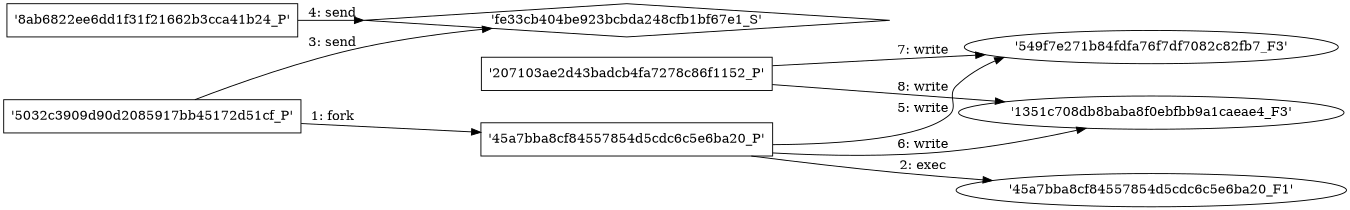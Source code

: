 digraph "D:\Learning\Paper\apt\基于CTI的攻击预警\Dataset\攻击图\ASGfromALLCTI\Cyber Security Week in Review (Feb. 1).dot" {
rankdir="LR"
size="9"
fixedsize="false"
splines="true"
nodesep=0.3
ranksep=0
fontsize=10
overlap="scalexy"
engine= "neato"
	"'5032c3909d90d2085917bb45172d51cf_P'" [node_type=Process shape=box]
	"'45a7bba8cf84557854d5cdc6c5e6ba20_P'" [node_type=Process shape=box]
	"'5032c3909d90d2085917bb45172d51cf_P'" -> "'45a7bba8cf84557854d5cdc6c5e6ba20_P'" [label="1: fork"]
	"'45a7bba8cf84557854d5cdc6c5e6ba20_P'" [node_type=Process shape=box]
	"'45a7bba8cf84557854d5cdc6c5e6ba20_F1'" [node_type=File shape=ellipse]
	"'45a7bba8cf84557854d5cdc6c5e6ba20_P'" -> "'45a7bba8cf84557854d5cdc6c5e6ba20_F1'" [label="2: exec"]
	"'fe33cb404be923bcbda248cfb1bf67e1_S'" [node_type=Socket shape=diamond]
	"'5032c3909d90d2085917bb45172d51cf_P'" [node_type=Process shape=box]
	"'5032c3909d90d2085917bb45172d51cf_P'" -> "'fe33cb404be923bcbda248cfb1bf67e1_S'" [label="3: send"]
	"'fe33cb404be923bcbda248cfb1bf67e1_S'" [node_type=Socket shape=diamond]
	"'8ab6822ee6dd1f31f21662b3cca41b24_P'" [node_type=Process shape=box]
	"'8ab6822ee6dd1f31f21662b3cca41b24_P'" -> "'fe33cb404be923bcbda248cfb1bf67e1_S'" [label="4: send"]
	"'549f7e271b84fdfa76f7df7082c82fb7_F3'" [node_type=file shape=ellipse]
	"'45a7bba8cf84557854d5cdc6c5e6ba20_P'" [node_type=Process shape=box]
	"'45a7bba8cf84557854d5cdc6c5e6ba20_P'" -> "'549f7e271b84fdfa76f7df7082c82fb7_F3'" [label="5: write"]
	"'1351c708db8baba8f0ebfbb9a1caeae4_F3'" [node_type=file shape=ellipse]
	"'45a7bba8cf84557854d5cdc6c5e6ba20_P'" [node_type=Process shape=box]
	"'45a7bba8cf84557854d5cdc6c5e6ba20_P'" -> "'1351c708db8baba8f0ebfbb9a1caeae4_F3'" [label="6: write"]
	"'549f7e271b84fdfa76f7df7082c82fb7_F3'" [node_type=file shape=ellipse]
	"'207103ae2d43badcb4fa7278c86f1152_P'" [node_type=Process shape=box]
	"'207103ae2d43badcb4fa7278c86f1152_P'" -> "'549f7e271b84fdfa76f7df7082c82fb7_F3'" [label="7: write"]
	"'1351c708db8baba8f0ebfbb9a1caeae4_F3'" [node_type=file shape=ellipse]
	"'207103ae2d43badcb4fa7278c86f1152_P'" [node_type=Process shape=box]
	"'207103ae2d43badcb4fa7278c86f1152_P'" -> "'1351c708db8baba8f0ebfbb9a1caeae4_F3'" [label="8: write"]
}
